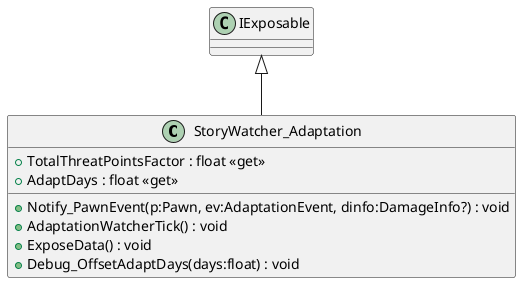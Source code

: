 @startuml
class StoryWatcher_Adaptation {
    + TotalThreatPointsFactor : float <<get>>
    + AdaptDays : float <<get>>
    + Notify_PawnEvent(p:Pawn, ev:AdaptationEvent, dinfo:DamageInfo?) : void
    + AdaptationWatcherTick() : void
    + ExposeData() : void
    + Debug_OffsetAdaptDays(days:float) : void
}
IExposable <|-- StoryWatcher_Adaptation
@enduml
